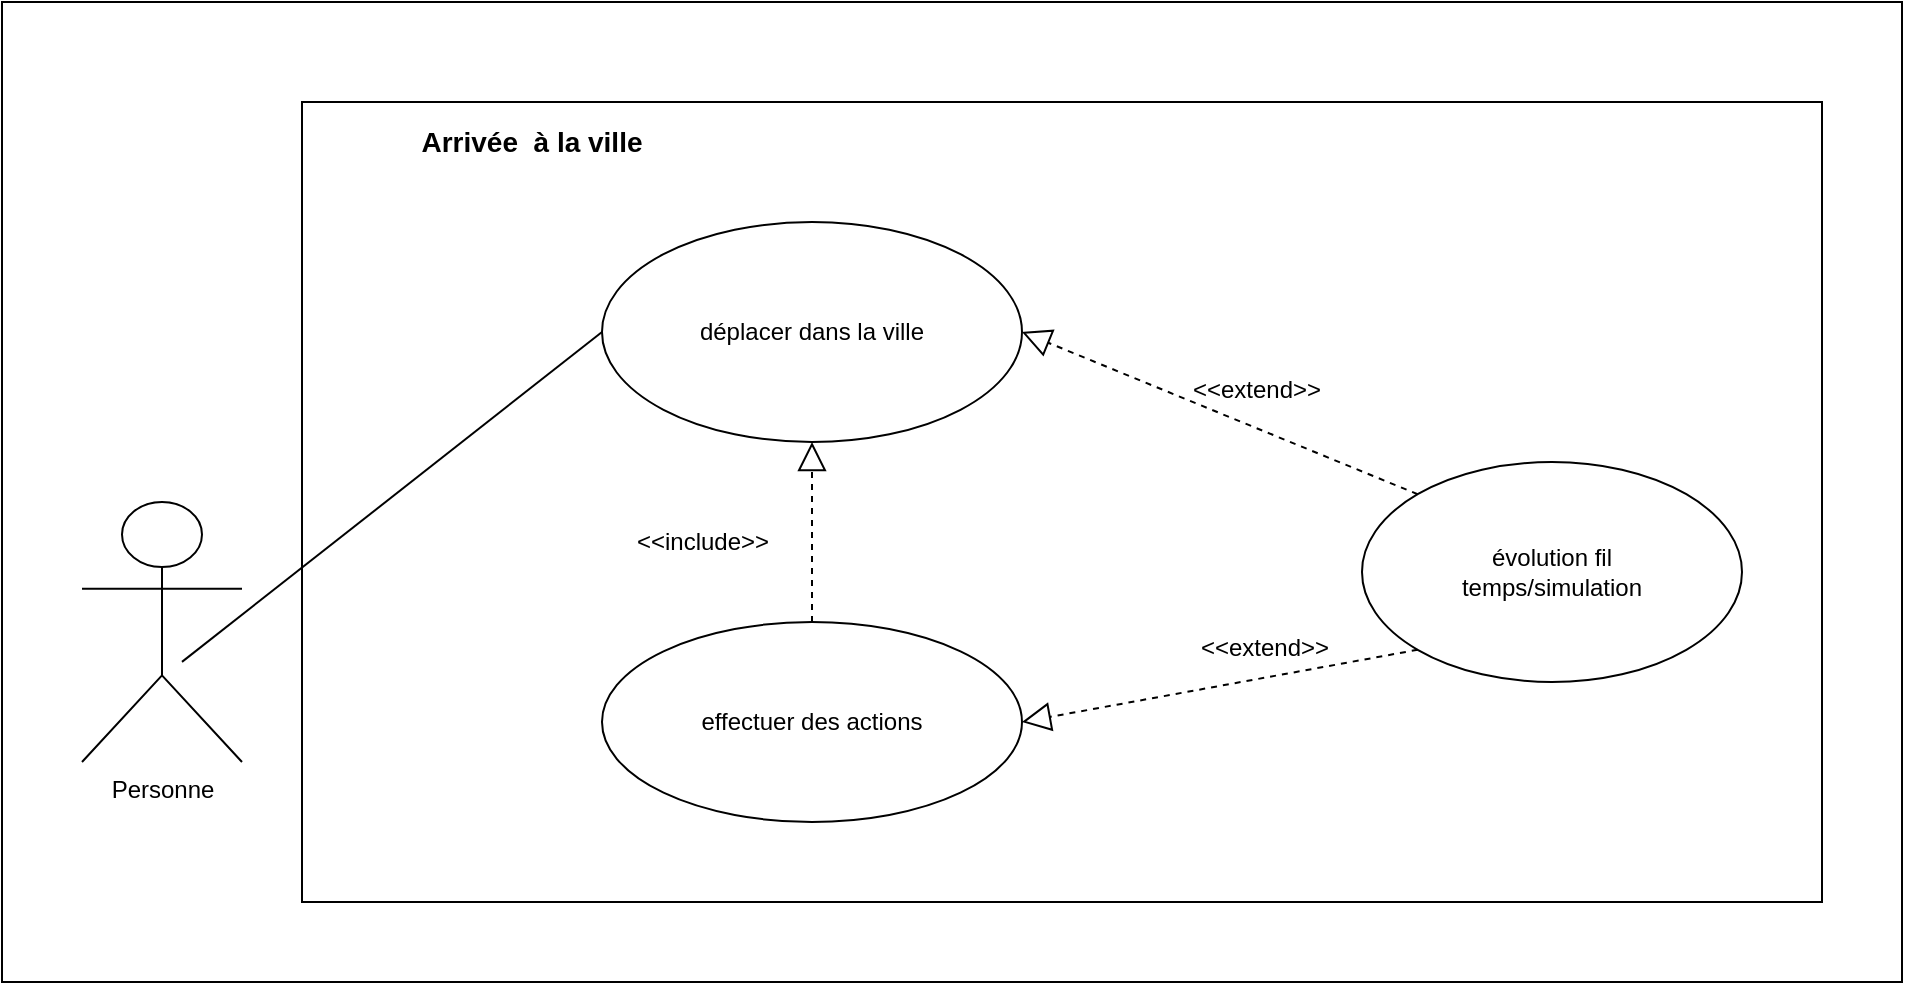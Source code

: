 <mxfile version="13.10.2" type="github">
  <diagram name="Page-1" id="929967ad-93f9-6ef4-fab6-5d389245f69c">
    <mxGraphModel dx="1422" dy="762" grid="1" gridSize="10" guides="1" tooltips="1" connect="1" arrows="1" fold="1" page="1" pageScale="1.5" pageWidth="1169" pageHeight="826" background="none" math="0" shadow="0">
      <root>
        <mxCell id="0" style=";html=1;" />
        <mxCell id="1" style=";html=1;" parent="0" />
        <mxCell id="8kN3UlC7WxNKvTi3Rg_d-21" value="" style="rounded=0;whiteSpace=wrap;html=1;fillColor=none;" parent="1" vertex="1">
          <mxGeometry x="10" y="30" width="950" height="490" as="geometry" />
        </mxCell>
        <mxCell id="8kN3UlC7WxNKvTi3Rg_d-12" value="" style="rounded=0;whiteSpace=wrap;html=1;fillColor=none;" parent="1" vertex="1">
          <mxGeometry x="160" y="80" width="760" height="400" as="geometry" />
        </mxCell>
        <mxCell id="8kN3UlC7WxNKvTi3Rg_d-1" value="Personne" style="shape=umlActor;verticalLabelPosition=bottom;verticalAlign=top;html=1;outlineConnect=0;" parent="1" vertex="1">
          <mxGeometry x="50" y="280" width="80" height="130" as="geometry" />
        </mxCell>
        <mxCell id="8kN3UlC7WxNKvTi3Rg_d-2" value="déplacer dans la ville" style="ellipse;whiteSpace=wrap;html=1;" parent="1" vertex="1">
          <mxGeometry x="310" y="140" width="210" height="110" as="geometry" />
        </mxCell>
        <mxCell id="8kN3UlC7WxNKvTi3Rg_d-3" value="effectuer des actions" style="ellipse;whiteSpace=wrap;html=1;" parent="1" vertex="1">
          <mxGeometry x="310" y="340" width="210" height="100" as="geometry" />
        </mxCell>
        <mxCell id="8kN3UlC7WxNKvTi3Rg_d-4" value="évolution fil &lt;br&gt;temps/simulation" style="ellipse;whiteSpace=wrap;html=1;" parent="1" vertex="1">
          <mxGeometry x="690" y="260" width="190" height="110" as="geometry" />
        </mxCell>
        <mxCell id="8kN3UlC7WxNKvTi3Rg_d-5" value="" style="endArrow=none;html=1;exitX=0.625;exitY=0.615;exitDx=0;exitDy=0;exitPerimeter=0;entryX=0;entryY=0.5;entryDx=0;entryDy=0;" parent="1" source="8kN3UlC7WxNKvTi3Rg_d-1" target="8kN3UlC7WxNKvTi3Rg_d-2" edge="1">
          <mxGeometry width="50" height="50" relative="1" as="geometry">
            <mxPoint x="590" y="360" as="sourcePoint" />
            <mxPoint x="300" y="210" as="targetPoint" />
          </mxGeometry>
        </mxCell>
        <mxCell id="8kN3UlC7WxNKvTi3Rg_d-7" value="&amp;lt;&amp;lt;include&amp;gt;&amp;gt;" style="text;html=1;align=center;verticalAlign=middle;resizable=0;points=[];autosize=1;" parent="1" vertex="1">
          <mxGeometry x="320" y="290" width="80" height="20" as="geometry" />
        </mxCell>
        <mxCell id="8kN3UlC7WxNKvTi3Rg_d-10" value="&amp;lt;&amp;lt;extend&amp;gt;&amp;gt;" style="text;html=1;align=center;verticalAlign=middle;resizable=0;points=[];autosize=1;" parent="1" vertex="1">
          <mxGeometry x="597" y="214" width="80" height="20" as="geometry" />
        </mxCell>
        <mxCell id="8kN3UlC7WxNKvTi3Rg_d-11" value="&amp;lt;&amp;lt;extend&amp;gt;&amp;gt;" style="text;html=1;align=center;verticalAlign=middle;resizable=0;points=[];autosize=1;" parent="1" vertex="1">
          <mxGeometry x="601" y="343" width="80" height="20" as="geometry" />
        </mxCell>
        <mxCell id="8kN3UlC7WxNKvTi3Rg_d-13" value="&lt;font style=&quot;font-size: 14px&quot;&gt;&lt;b&gt;Arrivée&amp;nbsp; à la ville&lt;/b&gt;&lt;/font&gt;" style="text;html=1;strokeColor=none;fillColor=none;align=center;verticalAlign=middle;whiteSpace=wrap;rounded=0;" parent="1" vertex="1">
          <mxGeometry x="180" y="90" width="190" height="20" as="geometry" />
        </mxCell>
        <mxCell id="bcKoXE4AM3s9eOTi4VOE-2" value="" style="endArrow=block;dashed=1;endFill=0;endSize=12;html=1;exitX=0.5;exitY=0;exitDx=0;exitDy=0;entryX=0.5;entryY=1;entryDx=0;entryDy=0;" edge="1" parent="1" source="8kN3UlC7WxNKvTi3Rg_d-3" target="8kN3UlC7WxNKvTi3Rg_d-2">
          <mxGeometry width="160" relative="1" as="geometry">
            <mxPoint x="640" y="390" as="sourcePoint" />
            <mxPoint x="200" y="440" as="targetPoint" />
          </mxGeometry>
        </mxCell>
        <mxCell id="bcKoXE4AM3s9eOTi4VOE-4" value="" style="endArrow=block;dashed=1;endFill=0;endSize=12;html=1;entryX=1;entryY=0.5;entryDx=0;entryDy=0;exitX=0;exitY=1;exitDx=0;exitDy=0;" edge="1" parent="1" source="8kN3UlC7WxNKvTi3Rg_d-4" target="8kN3UlC7WxNKvTi3Rg_d-3">
          <mxGeometry width="160" relative="1" as="geometry">
            <mxPoint x="640" y="390" as="sourcePoint" />
            <mxPoint x="800" y="390" as="targetPoint" />
          </mxGeometry>
        </mxCell>
        <mxCell id="bcKoXE4AM3s9eOTi4VOE-5" value="" style="endArrow=block;dashed=1;endFill=0;endSize=12;html=1;exitX=0;exitY=0;exitDx=0;exitDy=0;entryX=1;entryY=0.5;entryDx=0;entryDy=0;" edge="1" parent="1" source="8kN3UlC7WxNKvTi3Rg_d-4" target="8kN3UlC7WxNKvTi3Rg_d-2">
          <mxGeometry width="160" relative="1" as="geometry">
            <mxPoint x="640" y="390" as="sourcePoint" />
            <mxPoint x="800" y="390" as="targetPoint" />
          </mxGeometry>
        </mxCell>
      </root>
    </mxGraphModel>
  </diagram>
</mxfile>
